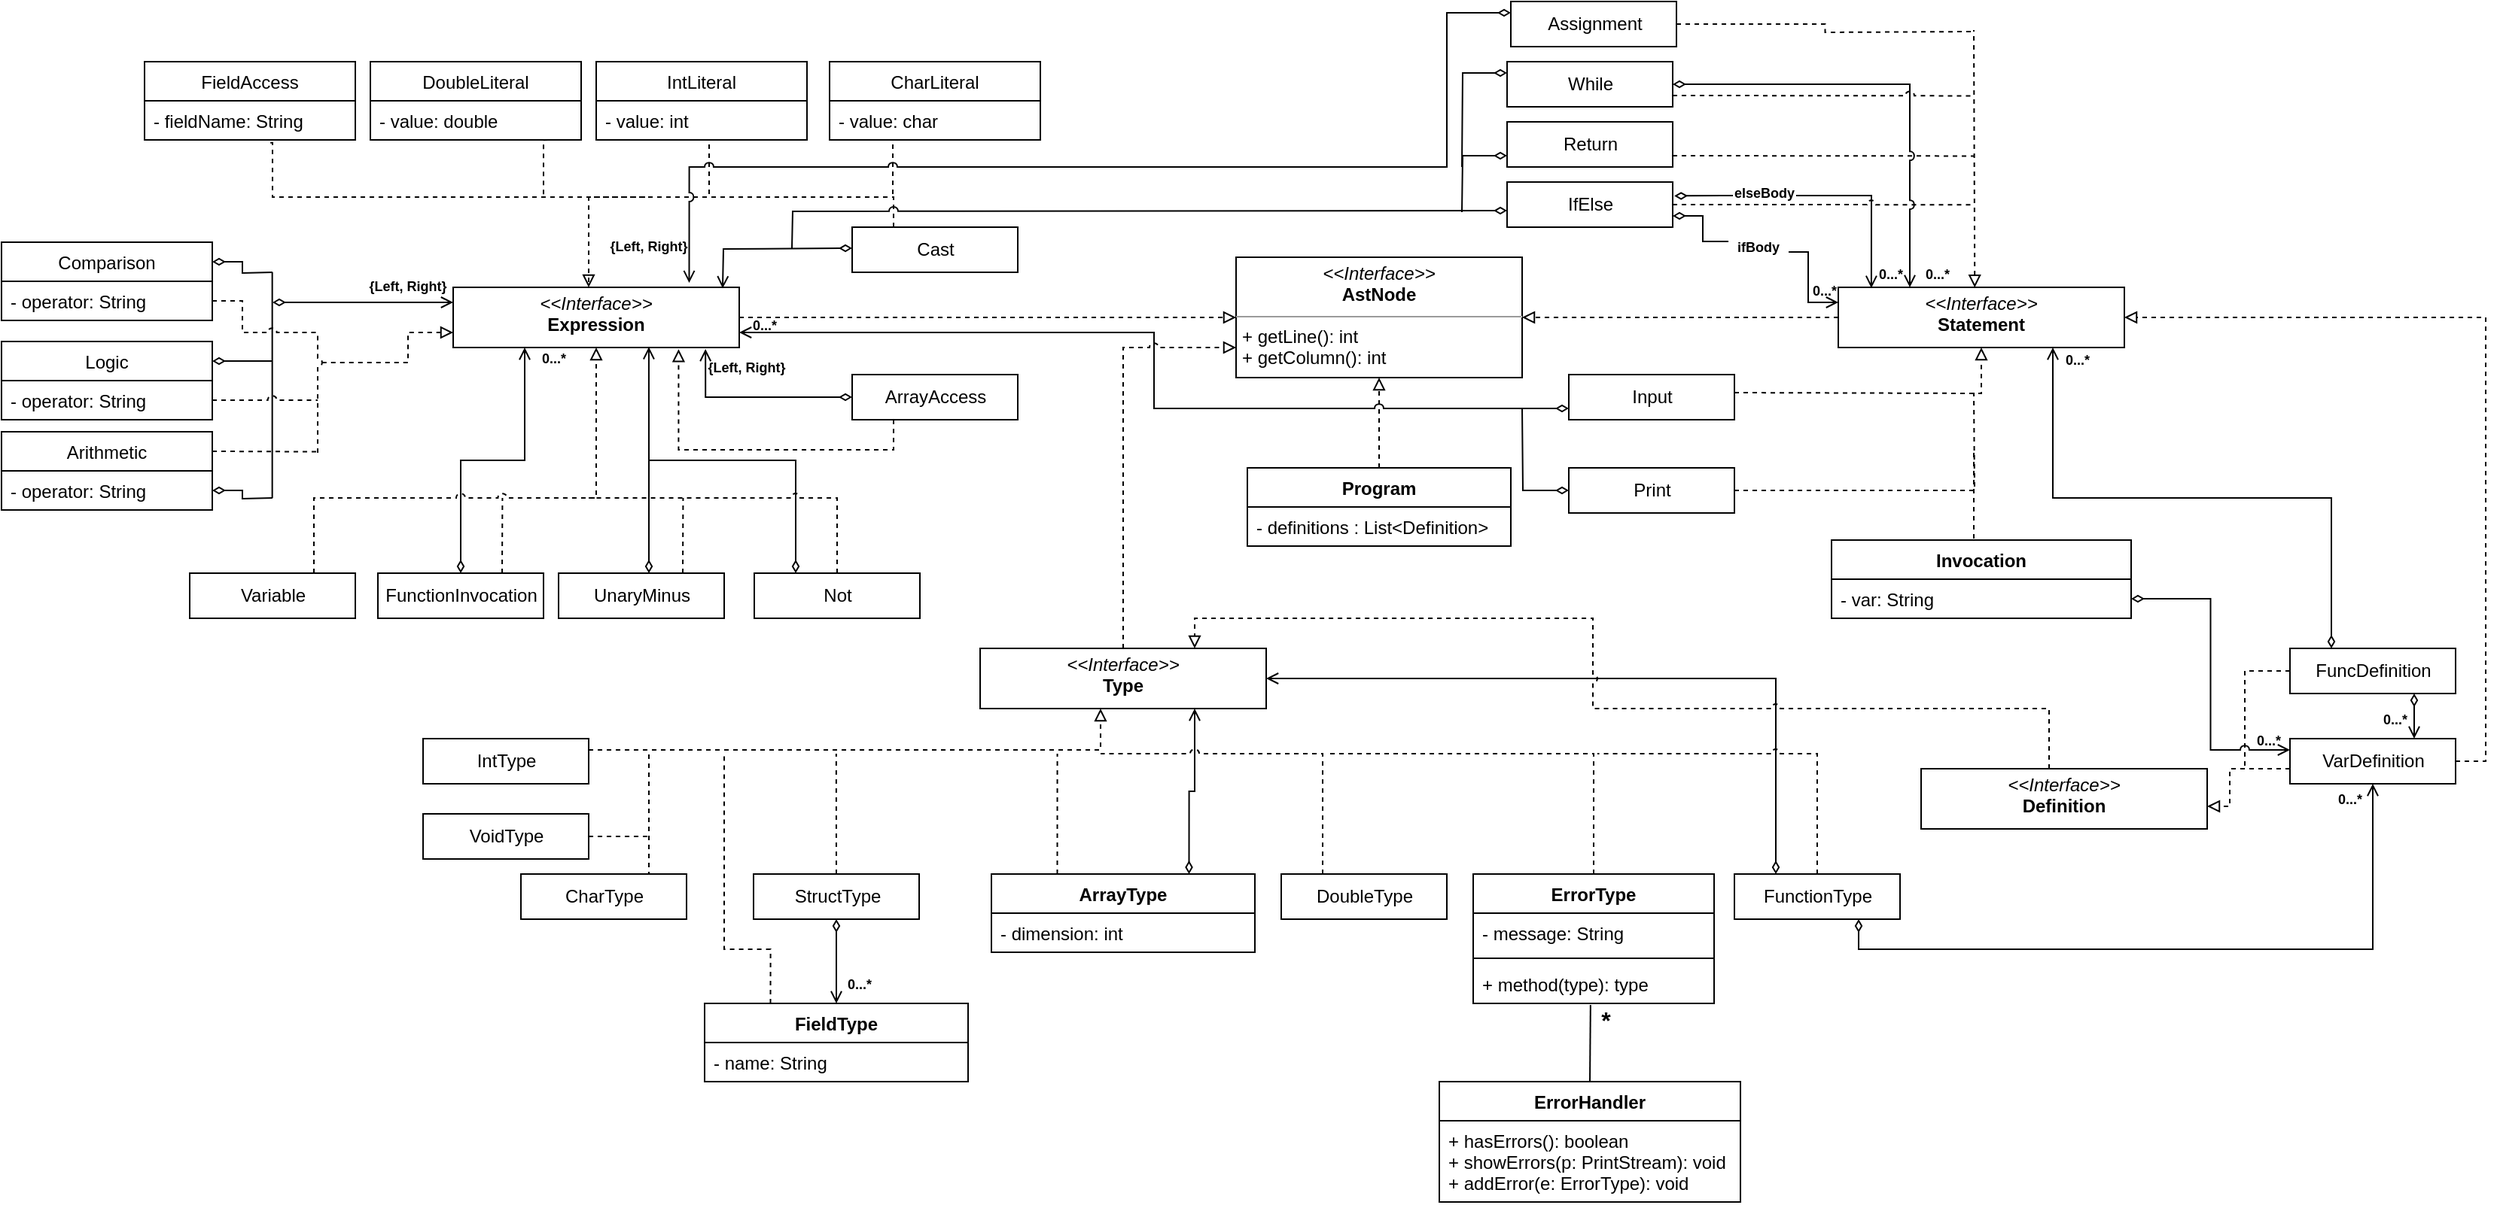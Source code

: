 <mxfile version="17.1.3" type="device"><diagram name="Page-1" id="b5b7bab2-c9e2-2cf4-8b2a-24fd1a2a6d21"><mxGraphModel dx="1955" dy="1275" grid="1" gridSize="10" guides="1" tooltips="1" connect="1" arrows="1" fold="1" page="1" pageScale="1" pageWidth="3300" pageHeight="4681" background="none" math="0" shadow="0"><root><mxCell id="0"/><mxCell id="1" parent="0"/><mxCell id="k0Y8GjLJnnKsYFRxLDPz-1" value="&lt;p style=&quot;margin: 0px ; margin-top: 4px ; text-align: center&quot;&gt;&lt;i&gt;&amp;lt;&amp;lt;Interface&amp;gt;&amp;gt;&lt;/i&gt;&lt;br&gt;&lt;b&gt;AstNode&lt;/b&gt;&lt;/p&gt;&lt;hr size=&quot;1&quot;&gt;&lt;p style=&quot;margin: 0px ; margin-left: 4px&quot;&gt;+ getLine(): int&lt;br&gt;+ getColumn(): int&lt;/p&gt;" style="verticalAlign=top;align=left;overflow=fill;fontSize=12;fontFamily=Helvetica;html=1;" vertex="1" parent="1"><mxGeometry x="830" y="550" width="190" height="80" as="geometry"/></mxCell><mxCell id="k0Y8GjLJnnKsYFRxLDPz-6" style="edgeStyle=orthogonalEdgeStyle;rounded=0;orthogonalLoop=1;jettySize=auto;html=1;exitX=0.5;exitY=0;exitDx=0;exitDy=0;entryX=0.5;entryY=1;entryDx=0;entryDy=0;dashed=1;endArrow=block;endFill=0;" edge="1" parent="1" source="k0Y8GjLJnnKsYFRxLDPz-2" target="k0Y8GjLJnnKsYFRxLDPz-1"><mxGeometry relative="1" as="geometry"/></mxCell><mxCell id="k0Y8GjLJnnKsYFRxLDPz-2" value="Program" style="swimlane;fontStyle=1;align=center;verticalAlign=top;childLayout=stackLayout;horizontal=1;startSize=26;horizontalStack=0;resizeParent=1;resizeParentMax=0;resizeLast=0;collapsible=1;marginBottom=0;" vertex="1" parent="1"><mxGeometry x="837.5" y="690" width="175" height="52" as="geometry"/></mxCell><mxCell id="k0Y8GjLJnnKsYFRxLDPz-3" value="- definitions : List&lt;Definition&gt;" style="text;strokeColor=none;fillColor=none;align=left;verticalAlign=top;spacingLeft=4;spacingRight=4;overflow=hidden;rotatable=0;points=[[0,0.5],[1,0.5]];portConstraint=eastwest;" vertex="1" parent="k0Y8GjLJnnKsYFRxLDPz-2"><mxGeometry y="26" width="175" height="26" as="geometry"/></mxCell><mxCell id="k0Y8GjLJnnKsYFRxLDPz-8" style="edgeStyle=orthogonalEdgeStyle;rounded=0;orthogonalLoop=1;jettySize=auto;html=1;exitX=1;exitY=0.5;exitDx=0;exitDy=0;entryX=0;entryY=0.5;entryDx=0;entryDy=0;dashed=1;endArrow=block;endFill=0;" edge="1" parent="1" source="k0Y8GjLJnnKsYFRxLDPz-7" target="k0Y8GjLJnnKsYFRxLDPz-1"><mxGeometry relative="1" as="geometry"/></mxCell><mxCell id="k0Y8GjLJnnKsYFRxLDPz-52" style="edgeStyle=orthogonalEdgeStyle;rounded=0;orthogonalLoop=1;jettySize=auto;html=1;exitX=0;exitY=0.25;exitDx=0;exitDy=0;startArrow=open;startFill=0;endArrow=diamondThin;endFill=0;" edge="1" parent="1" source="k0Y8GjLJnnKsYFRxLDPz-7"><mxGeometry relative="1" as="geometry"><mxPoint x="190" y="580" as="targetPoint"/></mxGeometry></mxCell><mxCell id="k0Y8GjLJnnKsYFRxLDPz-62" style="edgeStyle=orthogonalEdgeStyle;rounded=0;jumpStyle=arc;orthogonalLoop=1;jettySize=auto;html=1;exitX=0;exitY=0.75;exitDx=0;exitDy=0;dashed=1;startArrow=block;startFill=0;endArrow=none;endFill=0;" edge="1" parent="1" source="k0Y8GjLJnnKsYFRxLDPz-7"><mxGeometry relative="1" as="geometry"><mxPoint x="220" y="620" as="targetPoint"/><Array as="points"><mxPoint x="280" y="600"/><mxPoint x="280" y="620"/></Array></mxGeometry></mxCell><mxCell id="k0Y8GjLJnnKsYFRxLDPz-7" value="&lt;p style=&quot;margin: 0px ; margin-top: 4px ; text-align: center&quot;&gt;&lt;i&gt;&amp;lt;&amp;lt;Interface&amp;gt;&amp;gt;&lt;/i&gt;&lt;br&gt;&lt;b&gt;Expression&lt;/b&gt;&lt;/p&gt;" style="verticalAlign=top;align=left;overflow=fill;fontSize=12;fontFamily=Helvetica;html=1;" vertex="1" parent="1"><mxGeometry x="310" y="570" width="190" height="40" as="geometry"/></mxCell><mxCell id="k0Y8GjLJnnKsYFRxLDPz-49" style="edgeStyle=orthogonalEdgeStyle;rounded=0;orthogonalLoop=1;jettySize=auto;html=1;exitX=1;exitY=0.25;exitDx=0;exitDy=0;startArrow=diamondThin;startFill=0;endArrow=none;endFill=0;" edge="1" parent="1" source="k0Y8GjLJnnKsYFRxLDPz-10"><mxGeometry relative="1" as="geometry"><mxPoint x="190" y="560" as="targetPoint"/></mxGeometry></mxCell><mxCell id="k0Y8GjLJnnKsYFRxLDPz-10" value="Comparison" style="swimlane;fontStyle=0;childLayout=stackLayout;horizontal=1;startSize=26;fillColor=none;horizontalStack=0;resizeParent=1;resizeParentMax=0;resizeLast=0;collapsible=1;marginBottom=0;" vertex="1" parent="1"><mxGeometry x="10" y="540" width="140" height="52" as="geometry"/></mxCell><mxCell id="k0Y8GjLJnnKsYFRxLDPz-11" value="- operator: String" style="text;strokeColor=none;fillColor=none;align=left;verticalAlign=top;spacingLeft=4;spacingRight=4;overflow=hidden;rotatable=0;points=[[0,0.5],[1,0.5]];portConstraint=eastwest;" vertex="1" parent="k0Y8GjLJnnKsYFRxLDPz-10"><mxGeometry y="26" width="140" height="26" as="geometry"/></mxCell><mxCell id="k0Y8GjLJnnKsYFRxLDPz-14" value="DoubleLiteral" style="swimlane;fontStyle=0;childLayout=stackLayout;horizontal=1;startSize=26;fillColor=none;horizontalStack=0;resizeParent=1;resizeParentMax=0;resizeLast=0;collapsible=1;marginBottom=0;" vertex="1" parent="1"><mxGeometry x="255" y="420" width="140" height="52" as="geometry"/></mxCell><mxCell id="k0Y8GjLJnnKsYFRxLDPz-15" value="- value: double" style="text;strokeColor=none;fillColor=none;align=left;verticalAlign=top;spacingLeft=4;spacingRight=4;overflow=hidden;rotatable=0;points=[[0,0.5],[1,0.5]];portConstraint=eastwest;" vertex="1" parent="k0Y8GjLJnnKsYFRxLDPz-14"><mxGeometry y="26" width="140" height="26" as="geometry"/></mxCell><mxCell id="k0Y8GjLJnnKsYFRxLDPz-16" value="FieldAccess" style="swimlane;fontStyle=0;childLayout=stackLayout;horizontal=1;startSize=26;fillColor=none;horizontalStack=0;resizeParent=1;resizeParentMax=0;resizeLast=0;collapsible=1;marginBottom=0;" vertex="1" parent="1"><mxGeometry x="105" y="420" width="140" height="52" as="geometry"/></mxCell><mxCell id="k0Y8GjLJnnKsYFRxLDPz-17" value="- fieldName: String" style="text;strokeColor=none;fillColor=none;align=left;verticalAlign=top;spacingLeft=4;spacingRight=4;overflow=hidden;rotatable=0;points=[[0,0.5],[1,0.5]];portConstraint=eastwest;" vertex="1" parent="k0Y8GjLJnnKsYFRxLDPz-16"><mxGeometry y="26" width="140" height="26" as="geometry"/></mxCell><mxCell id="k0Y8GjLJnnKsYFRxLDPz-22" style="edgeStyle=orthogonalEdgeStyle;rounded=0;orthogonalLoop=1;jettySize=auto;html=1;exitX=0.5;exitY=0;exitDx=0;exitDy=0;entryX=0.25;entryY=1;entryDx=0;entryDy=0;startArrow=diamondThin;startFill=0;endArrow=open;endFill=0;" edge="1" parent="1" source="k0Y8GjLJnnKsYFRxLDPz-20" target="k0Y8GjLJnnKsYFRxLDPz-7"><mxGeometry relative="1" as="geometry"/></mxCell><mxCell id="k0Y8GjLJnnKsYFRxLDPz-70" style="edgeStyle=orthogonalEdgeStyle;rounded=0;jumpStyle=arc;orthogonalLoop=1;jettySize=auto;html=1;exitX=0.75;exitY=0;exitDx=0;exitDy=0;dashed=1;startArrow=none;startFill=0;endArrow=none;endFill=0;" edge="1" parent="1" source="k0Y8GjLJnnKsYFRxLDPz-20"><mxGeometry relative="1" as="geometry"><mxPoint x="342.714" y="710" as="targetPoint"/></mxGeometry></mxCell><mxCell id="k0Y8GjLJnnKsYFRxLDPz-20" value="FunctionInvocation" style="html=1;" vertex="1" parent="1"><mxGeometry x="260" y="760" width="110" height="30" as="geometry"/></mxCell><mxCell id="k0Y8GjLJnnKsYFRxLDPz-23" value="0...*" style="text;align=center;fontStyle=1;verticalAlign=middle;spacingLeft=3;spacingRight=3;strokeColor=none;rotatable=0;points=[[0,0.5],[1,0.5]];portConstraint=eastwest;fontSize=9;" vertex="1" parent="1"><mxGeometry x="337" y="604" width="80" height="26" as="geometry"/></mxCell><mxCell id="k0Y8GjLJnnKsYFRxLDPz-24" value="IntLiteral" style="swimlane;fontStyle=0;childLayout=stackLayout;horizontal=1;startSize=26;fillColor=none;horizontalStack=0;resizeParent=1;resizeParentMax=0;resizeLast=0;collapsible=1;marginBottom=0;" vertex="1" parent="1"><mxGeometry x="405" y="420" width="140" height="52" as="geometry"/></mxCell><mxCell id="k0Y8GjLJnnKsYFRxLDPz-25" value="- value: int" style="text;strokeColor=none;fillColor=none;align=left;verticalAlign=top;spacingLeft=4;spacingRight=4;overflow=hidden;rotatable=0;points=[[0,0.5],[1,0.5]];portConstraint=eastwest;" vertex="1" parent="k0Y8GjLJnnKsYFRxLDPz-24"><mxGeometry y="26" width="140" height="26" as="geometry"/></mxCell><mxCell id="k0Y8GjLJnnKsYFRxLDPz-51" style="edgeStyle=orthogonalEdgeStyle;rounded=0;orthogonalLoop=1;jettySize=auto;html=1;exitX=1;exitY=0.25;exitDx=0;exitDy=0;startArrow=diamondThin;startFill=0;endArrow=none;endFill=0;" edge="1" parent="1" source="k0Y8GjLJnnKsYFRxLDPz-26"><mxGeometry relative="1" as="geometry"><mxPoint x="190" y="619" as="targetPoint"/></mxGeometry></mxCell><mxCell id="k0Y8GjLJnnKsYFRxLDPz-26" value="Logic" style="swimlane;fontStyle=0;childLayout=stackLayout;horizontal=1;startSize=26;fillColor=none;horizontalStack=0;resizeParent=1;resizeParentMax=0;resizeLast=0;collapsible=1;marginBottom=0;" vertex="1" parent="1"><mxGeometry x="10" y="606" width="140" height="52" as="geometry"/></mxCell><mxCell id="k0Y8GjLJnnKsYFRxLDPz-27" value="- operator: String" style="text;strokeColor=none;fillColor=none;align=left;verticalAlign=top;spacingLeft=4;spacingRight=4;overflow=hidden;rotatable=0;points=[[0,0.5],[1,0.5]];portConstraint=eastwest;" vertex="1" parent="k0Y8GjLJnnKsYFRxLDPz-26"><mxGeometry y="26" width="140" height="26" as="geometry"/></mxCell><mxCell id="k0Y8GjLJnnKsYFRxLDPz-33" style="edgeStyle=orthogonalEdgeStyle;rounded=0;orthogonalLoop=1;jettySize=auto;html=1;exitX=0.25;exitY=0;exitDx=0;exitDy=0;entryX=0.684;entryY=0.99;entryDx=0;entryDy=0;startArrow=diamondThin;startFill=0;endArrow=open;endFill=0;entryPerimeter=0;" edge="1" parent="1" source="k0Y8GjLJnnKsYFRxLDPz-28" target="k0Y8GjLJnnKsYFRxLDPz-7"><mxGeometry relative="1" as="geometry"/></mxCell><mxCell id="k0Y8GjLJnnKsYFRxLDPz-68" style="edgeStyle=orthogonalEdgeStyle;rounded=0;jumpStyle=arc;orthogonalLoop=1;jettySize=auto;html=1;exitX=0.5;exitY=0;exitDx=0;exitDy=0;dashed=1;startArrow=none;startFill=0;endArrow=none;endFill=0;" edge="1" parent="1" source="k0Y8GjLJnnKsYFRxLDPz-28"><mxGeometry relative="1" as="geometry"><mxPoint x="400" y="710" as="targetPoint"/><Array as="points"><mxPoint x="565" y="710"/></Array></mxGeometry></mxCell><mxCell id="k0Y8GjLJnnKsYFRxLDPz-28" value="Not" style="html=1;" vertex="1" parent="1"><mxGeometry x="510" y="760" width="110" height="30" as="geometry"/></mxCell><mxCell id="k0Y8GjLJnnKsYFRxLDPz-69" style="edgeStyle=orthogonalEdgeStyle;rounded=0;jumpStyle=arc;orthogonalLoop=1;jettySize=auto;html=1;exitX=0.75;exitY=0;exitDx=0;exitDy=0;dashed=1;startArrow=none;startFill=0;endArrow=none;endFill=0;" edge="1" parent="1" source="k0Y8GjLJnnKsYFRxLDPz-29"><mxGeometry relative="1" as="geometry"><mxPoint x="462.714" y="710" as="targetPoint"/></mxGeometry></mxCell><mxCell id="k0Y8GjLJnnKsYFRxLDPz-29" value="UnaryMinus" style="html=1;" vertex="1" parent="1"><mxGeometry x="380" y="760" width="110" height="30" as="geometry"/></mxCell><mxCell id="k0Y8GjLJnnKsYFRxLDPz-31" value="CharLiteral" style="swimlane;fontStyle=0;childLayout=stackLayout;horizontal=1;startSize=26;fillColor=none;horizontalStack=0;resizeParent=1;resizeParentMax=0;resizeLast=0;collapsible=1;marginBottom=0;" vertex="1" parent="1"><mxGeometry x="560" y="420" width="140" height="52" as="geometry"/></mxCell><mxCell id="k0Y8GjLJnnKsYFRxLDPz-32" value="- value: char" style="text;strokeColor=none;fillColor=none;align=left;verticalAlign=top;spacingLeft=4;spacingRight=4;overflow=hidden;rotatable=0;points=[[0,0.5],[1,0.5]];portConstraint=eastwest;" vertex="1" parent="k0Y8GjLJnnKsYFRxLDPz-31"><mxGeometry y="26" width="140" height="26" as="geometry"/></mxCell><mxCell id="k0Y8GjLJnnKsYFRxLDPz-34" value="" style="endArrow=none;html=1;rounded=0;startArrow=diamondThin;startFill=0;" edge="1" parent="1"><mxGeometry width="50" height="50" relative="1" as="geometry"><mxPoint x="440" y="760" as="sourcePoint"/><mxPoint x="440" y="680" as="targetPoint"/></mxGeometry></mxCell><mxCell id="k0Y8GjLJnnKsYFRxLDPz-67" style="edgeStyle=orthogonalEdgeStyle;rounded=0;jumpStyle=arc;orthogonalLoop=1;jettySize=auto;html=1;exitX=0.75;exitY=0;exitDx=0;exitDy=0;entryX=0.5;entryY=1;entryDx=0;entryDy=0;dashed=1;startArrow=none;startFill=0;endArrow=block;endFill=0;" edge="1" parent="1" source="k0Y8GjLJnnKsYFRxLDPz-35" target="k0Y8GjLJnnKsYFRxLDPz-7"><mxGeometry relative="1" as="geometry"><Array as="points"><mxPoint x="218" y="710"/><mxPoint x="405" y="710"/></Array></mxGeometry></mxCell><mxCell id="k0Y8GjLJnnKsYFRxLDPz-35" value="Variable" style="html=1;" vertex="1" parent="1"><mxGeometry x="135" y="760" width="110" height="30" as="geometry"/></mxCell><mxCell id="k0Y8GjLJnnKsYFRxLDPz-59" style="edgeStyle=orthogonalEdgeStyle;rounded=0;jumpStyle=arc;orthogonalLoop=1;jettySize=auto;html=1;exitX=1;exitY=0.25;exitDx=0;exitDy=0;dashed=1;startArrow=none;startFill=0;endArrow=none;endFill=0;" edge="1" parent="1" source="k0Y8GjLJnnKsYFRxLDPz-36"><mxGeometry relative="1" as="geometry"><mxPoint x="220" y="679.286" as="targetPoint"/></mxGeometry></mxCell><mxCell id="k0Y8GjLJnnKsYFRxLDPz-36" value="Arithmetic" style="swimlane;fontStyle=0;childLayout=stackLayout;horizontal=1;startSize=26;fillColor=none;horizontalStack=0;resizeParent=1;resizeParentMax=0;resizeLast=0;collapsible=1;marginBottom=0;" vertex="1" parent="1"><mxGeometry x="10" y="666" width="140" height="52" as="geometry"/></mxCell><mxCell id="k0Y8GjLJnnKsYFRxLDPz-37" value="- operator: String" style="text;strokeColor=none;fillColor=none;align=left;verticalAlign=top;spacingLeft=4;spacingRight=4;overflow=hidden;rotatable=0;points=[[0,0.5],[1,0.5]];portConstraint=eastwest;" vertex="1" parent="k0Y8GjLJnnKsYFRxLDPz-36"><mxGeometry y="26" width="140" height="26" as="geometry"/></mxCell><mxCell id="k0Y8GjLJnnKsYFRxLDPz-39" style="edgeStyle=orthogonalEdgeStyle;rounded=0;orthogonalLoop=1;jettySize=auto;html=1;exitX=0;exitY=0.5;exitDx=0;exitDy=0;entryX=0.882;entryY=1.025;entryDx=0;entryDy=0;entryPerimeter=0;startArrow=diamondThin;startFill=0;endArrow=open;endFill=0;" edge="1" parent="1" source="k0Y8GjLJnnKsYFRxLDPz-38" target="k0Y8GjLJnnKsYFRxLDPz-7"><mxGeometry relative="1" as="geometry"/></mxCell><mxCell id="k0Y8GjLJnnKsYFRxLDPz-55" style="edgeStyle=orthogonalEdgeStyle;rounded=0;orthogonalLoop=1;jettySize=auto;html=1;exitX=0.25;exitY=1;exitDx=0;exitDy=0;entryX=0.788;entryY=1.028;entryDx=0;entryDy=0;entryPerimeter=0;dashed=1;startArrow=none;startFill=0;endArrow=block;endFill=0;" edge="1" parent="1" source="k0Y8GjLJnnKsYFRxLDPz-38" target="k0Y8GjLJnnKsYFRxLDPz-7"><mxGeometry relative="1" as="geometry"/></mxCell><mxCell id="k0Y8GjLJnnKsYFRxLDPz-38" value="ArrayAccess" style="html=1;" vertex="1" parent="1"><mxGeometry x="575" y="628" width="110" height="30" as="geometry"/></mxCell><mxCell id="k0Y8GjLJnnKsYFRxLDPz-40" value="{Left, Right}" style="text;align=center;fontStyle=1;verticalAlign=middle;spacingLeft=3;spacingRight=3;strokeColor=none;rotatable=0;points=[[0,0.5],[1,0.5]];portConstraint=eastwest;fontSize=9;" vertex="1" parent="1"><mxGeometry x="465" y="610" width="80" height="26" as="geometry"/></mxCell><mxCell id="k0Y8GjLJnnKsYFRxLDPz-42" style="edgeStyle=orthogonalEdgeStyle;rounded=0;orthogonalLoop=1;jettySize=auto;html=1;exitX=0;exitY=0.5;exitDx=0;exitDy=0;entryX=0.942;entryY=0.042;entryDx=0;entryDy=0;entryPerimeter=0;startArrow=diamondThin;startFill=0;endArrow=open;endFill=0;" edge="1" parent="1"><mxGeometry relative="1" as="geometry"><mxPoint x="575" y="544" as="sourcePoint"/><mxPoint x="488.98" y="570.68" as="targetPoint"/></mxGeometry></mxCell><mxCell id="k0Y8GjLJnnKsYFRxLDPz-54" style="edgeStyle=orthogonalEdgeStyle;rounded=0;orthogonalLoop=1;jettySize=auto;html=1;exitX=0.25;exitY=0;exitDx=0;exitDy=0;startArrow=none;startFill=0;endArrow=block;endFill=0;dashed=1;" edge="1" parent="1" source="k0Y8GjLJnnKsYFRxLDPz-41"><mxGeometry relative="1" as="geometry"><mxPoint x="400" y="570" as="targetPoint"/><Array as="points"><mxPoint x="603" y="510"/><mxPoint x="400" y="510"/><mxPoint x="400" y="568"/></Array></mxGeometry></mxCell><mxCell id="k0Y8GjLJnnKsYFRxLDPz-41" value="Cast" style="html=1;" vertex="1" parent="1"><mxGeometry x="575" y="530" width="110" height="30" as="geometry"/></mxCell><mxCell id="k0Y8GjLJnnKsYFRxLDPz-48" value="" style="endArrow=none;html=1;rounded=0;" edge="1" parent="1"><mxGeometry width="50" height="50" relative="1" as="geometry"><mxPoint x="189.83" y="710" as="sourcePoint"/><mxPoint x="189.83" y="560" as="targetPoint"/></mxGeometry></mxCell><mxCell id="k0Y8GjLJnnKsYFRxLDPz-50" style="edgeStyle=orthogonalEdgeStyle;rounded=0;orthogonalLoop=1;jettySize=auto;html=1;exitX=1;exitY=0.5;exitDx=0;exitDy=0;startArrow=diamondThin;startFill=0;endArrow=none;endFill=0;" edge="1" parent="1" source="k0Y8GjLJnnKsYFRxLDPz-37"><mxGeometry relative="1" as="geometry"><mxPoint x="190" y="710" as="targetPoint"/></mxGeometry></mxCell><mxCell id="k0Y8GjLJnnKsYFRxLDPz-53" value="{Left, Right}" style="text;align=center;fontStyle=1;verticalAlign=middle;spacingLeft=3;spacingRight=3;strokeColor=none;rotatable=0;points=[[0,0.5],[1,0.5]];portConstraint=eastwest;fontSize=9;" vertex="1" parent="1"><mxGeometry x="240" y="556" width="80" height="26" as="geometry"/></mxCell><mxCell id="k0Y8GjLJnnKsYFRxLDPz-57" style="edgeStyle=orthogonalEdgeStyle;rounded=0;jumpStyle=arc;orthogonalLoop=1;jettySize=auto;html=1;exitX=1;exitY=0.5;exitDx=0;exitDy=0;dashed=1;startArrow=none;startFill=0;endArrow=none;endFill=0;" edge="1" parent="1" source="k0Y8GjLJnnKsYFRxLDPz-11"><mxGeometry relative="1" as="geometry"><mxPoint x="220" y="600" as="targetPoint"/><Array as="points"><mxPoint x="170" y="579"/><mxPoint x="170" y="600"/><mxPoint x="220" y="600"/></Array></mxGeometry></mxCell><mxCell id="k0Y8GjLJnnKsYFRxLDPz-58" style="edgeStyle=orthogonalEdgeStyle;rounded=0;jumpStyle=arc;orthogonalLoop=1;jettySize=auto;html=1;exitX=1;exitY=0.5;exitDx=0;exitDy=0;dashed=1;startArrow=none;startFill=0;endArrow=none;endFill=0;" edge="1" parent="1" source="k0Y8GjLJnnKsYFRxLDPz-27"><mxGeometry relative="1" as="geometry"><mxPoint x="220" y="645" as="targetPoint"/></mxGeometry></mxCell><mxCell id="k0Y8GjLJnnKsYFRxLDPz-61" value="" style="endArrow=none;dashed=1;html=1;rounded=0;jumpStyle=arc;" edge="1" parent="1"><mxGeometry width="50" height="50" relative="1" as="geometry"><mxPoint x="220" y="680" as="sourcePoint"/><mxPoint x="220" y="600" as="targetPoint"/></mxGeometry></mxCell><mxCell id="k0Y8GjLJnnKsYFRxLDPz-63" style="edgeStyle=orthogonalEdgeStyle;rounded=0;jumpStyle=arc;orthogonalLoop=1;jettySize=auto;html=1;dashed=1;startArrow=none;startFill=0;endArrow=none;endFill=0;exitX=0.597;exitY=1.073;exitDx=0;exitDy=0;exitPerimeter=0;" edge="1" parent="1" source="k0Y8GjLJnnKsYFRxLDPz-17"><mxGeometry relative="1" as="geometry"><mxPoint x="440" y="510" as="targetPoint"/><mxPoint x="190" y="480" as="sourcePoint"/><Array as="points"><mxPoint x="190" y="474"/><mxPoint x="190" y="510"/></Array></mxGeometry></mxCell><mxCell id="k0Y8GjLJnnKsYFRxLDPz-64" style="edgeStyle=orthogonalEdgeStyle;rounded=0;jumpStyle=arc;orthogonalLoop=1;jettySize=auto;html=1;exitX=0.843;exitY=1.002;exitDx=0;exitDy=0;dashed=1;startArrow=none;startFill=0;endArrow=none;endFill=0;exitPerimeter=0;" edge="1" parent="1" source="k0Y8GjLJnnKsYFRxLDPz-15"><mxGeometry relative="1" as="geometry"><mxPoint x="370.0" y="510" as="targetPoint"/></mxGeometry></mxCell><mxCell id="k0Y8GjLJnnKsYFRxLDPz-65" style="edgeStyle=orthogonalEdgeStyle;rounded=0;jumpStyle=arc;orthogonalLoop=1;jettySize=auto;html=1;exitX=0.843;exitY=1.002;exitDx=0;exitDy=0;dashed=1;startArrow=none;startFill=0;endArrow=none;endFill=0;exitPerimeter=0;" edge="1" parent="1"><mxGeometry relative="1" as="geometry"><mxPoint x="480.0" y="509.95" as="targetPoint"/><mxPoint x="483.02" y="472.002" as="sourcePoint"/></mxGeometry></mxCell><mxCell id="k0Y8GjLJnnKsYFRxLDPz-66" style="edgeStyle=orthogonalEdgeStyle;rounded=0;jumpStyle=arc;orthogonalLoop=1;jettySize=auto;html=1;exitX=0.843;exitY=1.002;exitDx=0;exitDy=0;dashed=1;startArrow=none;startFill=0;endArrow=none;endFill=0;exitPerimeter=0;" edge="1" parent="1"><mxGeometry relative="1" as="geometry"><mxPoint x="602.0" y="509.95" as="targetPoint"/><mxPoint x="605.02" y="472.002" as="sourcePoint"/></mxGeometry></mxCell><mxCell id="k0Y8GjLJnnKsYFRxLDPz-72" style="edgeStyle=orthogonalEdgeStyle;rounded=0;jumpStyle=arc;orthogonalLoop=1;jettySize=auto;html=1;exitX=0;exitY=0.5;exitDx=0;exitDy=0;entryX=1;entryY=0.5;entryDx=0;entryDy=0;dashed=1;startArrow=none;startFill=0;endArrow=block;endFill=0;" edge="1" parent="1" source="k0Y8GjLJnnKsYFRxLDPz-71" target="k0Y8GjLJnnKsYFRxLDPz-1"><mxGeometry relative="1" as="geometry"/></mxCell><mxCell id="k0Y8GjLJnnKsYFRxLDPz-71" value="&lt;p style=&quot;margin: 0px ; margin-top: 4px ; text-align: center&quot;&gt;&lt;i&gt;&amp;lt;&amp;lt;Interface&amp;gt;&amp;gt;&lt;/i&gt;&lt;br&gt;&lt;b&gt;Statement&lt;/b&gt;&lt;/p&gt;" style="verticalAlign=top;align=left;overflow=fill;fontSize=12;fontFamily=Helvetica;html=1;" vertex="1" parent="1"><mxGeometry x="1230" y="570" width="190" height="40" as="geometry"/></mxCell><mxCell id="k0Y8GjLJnnKsYFRxLDPz-74" style="edgeStyle=orthogonalEdgeStyle;rounded=0;jumpStyle=arc;orthogonalLoop=1;jettySize=auto;html=1;exitX=0;exitY=0.25;exitDx=0;exitDy=0;entryX=0.825;entryY=-0.074;entryDx=0;entryDy=0;entryPerimeter=0;startArrow=diamondThin;startFill=0;endArrow=open;endFill=0;" edge="1" parent="1" source="k0Y8GjLJnnKsYFRxLDPz-73" target="k0Y8GjLJnnKsYFRxLDPz-7"><mxGeometry relative="1" as="geometry"><Array as="points"><mxPoint x="970" y="388"/><mxPoint x="970" y="490"/><mxPoint x="467" y="490"/></Array></mxGeometry></mxCell><mxCell id="k0Y8GjLJnnKsYFRxLDPz-108" style="edgeStyle=orthogonalEdgeStyle;rounded=0;jumpStyle=arc;orthogonalLoop=1;jettySize=auto;html=1;exitX=1;exitY=0.5;exitDx=0;exitDy=0;dashed=1;fontSize=9;startArrow=none;startFill=0;endArrow=none;endFill=0;" edge="1" parent="1" source="k0Y8GjLJnnKsYFRxLDPz-73"><mxGeometry relative="1" as="geometry"><mxPoint x="1320" y="400" as="targetPoint"/></mxGeometry></mxCell><mxCell id="k0Y8GjLJnnKsYFRxLDPz-73" value="Assignment" style="html=1;" vertex="1" parent="1"><mxGeometry x="1012.5" y="380" width="110" height="30" as="geometry"/></mxCell><mxCell id="k0Y8GjLJnnKsYFRxLDPz-75" value="{Left, Right}" style="text;align=center;fontStyle=1;verticalAlign=middle;spacingLeft=3;spacingRight=3;strokeColor=none;rotatable=0;points=[[0,0.5],[1,0.5]];portConstraint=eastwest;fontSize=9;whiteSpace=wrap;flipH=0;flipV=1;direction=west;" vertex="1" parent="1"><mxGeometry x="400" y="530" width="80" height="26" as="geometry"/></mxCell><mxCell id="k0Y8GjLJnnKsYFRxLDPz-77" style="edgeStyle=orthogonalEdgeStyle;rounded=0;jumpStyle=arc;orthogonalLoop=1;jettySize=auto;html=1;exitX=0;exitY=0.5;exitDx=0;exitDy=0;fontSize=9;startArrow=diamondThin;startFill=0;endArrow=none;endFill=0;" edge="1" parent="1"><mxGeometry relative="1" as="geometry"><mxPoint x="535" y="544" as="targetPoint"/><mxPoint x="1010" y="519" as="sourcePoint"/></mxGeometry></mxCell><mxCell id="k0Y8GjLJnnKsYFRxLDPz-78" style="edgeStyle=orthogonalEdgeStyle;rounded=0;jumpStyle=arc;orthogonalLoop=1;jettySize=auto;html=1;exitX=1;exitY=0.75;exitDx=0;exitDy=0;entryX=0;entryY=0.25;entryDx=0;entryDy=0;fontSize=9;startArrow=none;startFill=0;endArrow=open;endFill=0;" edge="1" parent="1" source="k0Y8GjLJnnKsYFRxLDPz-83" target="k0Y8GjLJnnKsYFRxLDPz-71"><mxGeometry relative="1" as="geometry"><Array as="points"><mxPoint x="1210" y="546"/><mxPoint x="1210" y="580"/></Array></mxGeometry></mxCell><mxCell id="k0Y8GjLJnnKsYFRxLDPz-85" style="edgeStyle=orthogonalEdgeStyle;rounded=0;jumpStyle=arc;orthogonalLoop=1;jettySize=auto;html=1;entryX=0.105;entryY=0.036;entryDx=0;entryDy=0;entryPerimeter=0;fontSize=9;startArrow=none;startFill=0;endArrow=open;endFill=0;exitX=0.975;exitY=0.714;exitDx=0;exitDy=0;exitPerimeter=0;" edge="1" parent="1"><mxGeometry relative="1" as="geometry"><mxPoint x="1202" y="508.996" as="sourcePoint"/><mxPoint x="1251.95" y="570.44" as="targetPoint"/><Array as="points"><mxPoint x="1252" y="509"/></Array></mxGeometry></mxCell><mxCell id="k0Y8GjLJnnKsYFRxLDPz-107" style="edgeStyle=orthogonalEdgeStyle;rounded=0;jumpStyle=arc;orthogonalLoop=1;jettySize=auto;html=1;exitX=1;exitY=0.5;exitDx=0;exitDy=0;dashed=1;fontSize=9;startArrow=none;startFill=0;endArrow=none;endFill=0;" edge="1" parent="1" source="k0Y8GjLJnnKsYFRxLDPz-76"><mxGeometry relative="1" as="geometry"><mxPoint x="1320" y="515.095" as="targetPoint"/></mxGeometry></mxCell><mxCell id="k0Y8GjLJnnKsYFRxLDPz-76" value="IfElse" style="html=1;" vertex="1" parent="1"><mxGeometry x="1010" y="500" width="110" height="30" as="geometry"/></mxCell><mxCell id="k0Y8GjLJnnKsYFRxLDPz-79" value="0...*" style="text;align=center;fontStyle=1;verticalAlign=middle;spacingLeft=3;spacingRight=3;strokeColor=none;rotatable=0;points=[[0,0.5],[1,0.5]];portConstraint=eastwest;fontSize=9;" vertex="1" parent="1"><mxGeometry x="1201" y="565" width="40" height="14" as="geometry"/></mxCell><mxCell id="k0Y8GjLJnnKsYFRxLDPz-83" value="ifBody" style="text;align=center;fontStyle=1;verticalAlign=middle;spacingLeft=3;spacingRight=3;strokeColor=none;rotatable=0;points=[[0,0.5],[1,0.5]];portConstraint=eastwest;fontSize=9;" vertex="1" parent="1"><mxGeometry x="1157" y="536" width="40" height="14" as="geometry"/></mxCell><mxCell id="k0Y8GjLJnnKsYFRxLDPz-84" value="" style="edgeStyle=orthogonalEdgeStyle;rounded=0;jumpStyle=arc;orthogonalLoop=1;jettySize=auto;html=1;exitX=1;exitY=0.75;exitDx=0;exitDy=0;entryX=0;entryY=0.25;entryDx=0;entryDy=0;fontSize=9;startArrow=diamondThin;startFill=0;endArrow=none;endFill=0;" edge="1" parent="1" source="k0Y8GjLJnnKsYFRxLDPz-76" target="k0Y8GjLJnnKsYFRxLDPz-83"><mxGeometry relative="1" as="geometry"><mxPoint x="1120.0" y="522.5" as="sourcePoint"/><mxPoint x="1230.0" y="580.0" as="targetPoint"/></mxGeometry></mxCell><mxCell id="k0Y8GjLJnnKsYFRxLDPz-86" value="0...*" style="text;align=center;fontStyle=1;verticalAlign=middle;spacingLeft=3;spacingRight=3;strokeColor=none;rotatable=0;points=[[0,0.5],[1,0.5]];portConstraint=eastwest;fontSize=9;" vertex="1" parent="1"><mxGeometry x="1245" y="554" width="40" height="14" as="geometry"/></mxCell><mxCell id="k0Y8GjLJnnKsYFRxLDPz-87" value="elseBody" style="text;align=center;fontStyle=1;verticalAlign=middle;spacingLeft=3;spacingRight=3;strokeColor=none;rotatable=0;points=[[0,0.5],[1,0.5]];portConstraint=eastwest;fontSize=9;" vertex="1" parent="1"><mxGeometry x="1161" y="500" width="40" height="14" as="geometry"/></mxCell><mxCell id="k0Y8GjLJnnKsYFRxLDPz-89" value="" style="endArrow=diamondThin;html=1;rounded=0;fontSize=9;jumpStyle=arc;entryX=1.01;entryY=0.341;entryDx=0;entryDy=0;entryPerimeter=0;startArrow=none;startFill=0;endFill=0;" edge="1" parent="1"><mxGeometry width="50" height="50" relative="1" as="geometry"><mxPoint x="1160" y="509" as="sourcePoint"/><mxPoint x="1121.1" y="509.23" as="targetPoint"/></mxGeometry></mxCell><mxCell id="k0Y8GjLJnnKsYFRxLDPz-91" style="edgeStyle=orthogonalEdgeStyle;rounded=0;jumpStyle=arc;orthogonalLoop=1;jettySize=auto;html=1;exitX=0;exitY=0.75;exitDx=0;exitDy=0;entryX=1;entryY=0.75;entryDx=0;entryDy=0;fontSize=9;startArrow=diamondThin;startFill=0;endArrow=open;endFill=0;" edge="1" parent="1" source="k0Y8GjLJnnKsYFRxLDPz-90" target="k0Y8GjLJnnKsYFRxLDPz-7"><mxGeometry relative="1" as="geometry"/></mxCell><mxCell id="k0Y8GjLJnnKsYFRxLDPz-110" style="edgeStyle=orthogonalEdgeStyle;rounded=0;jumpStyle=arc;orthogonalLoop=1;jettySize=auto;html=1;exitX=1;exitY=0.5;exitDx=0;exitDy=0;entryX=0.5;entryY=1;entryDx=0;entryDy=0;dashed=1;fontSize=9;startArrow=none;startFill=0;endArrow=block;endFill=0;" edge="1" parent="1" target="k0Y8GjLJnnKsYFRxLDPz-71"><mxGeometry relative="1" as="geometry"><mxPoint x="1161" y="640" as="sourcePoint"/><mxPoint x="1325" y="607" as="targetPoint"/></mxGeometry></mxCell><mxCell id="k0Y8GjLJnnKsYFRxLDPz-90" value="Input" style="html=1;" vertex="1" parent="1"><mxGeometry x="1051" y="628" width="110" height="30" as="geometry"/></mxCell><mxCell id="k0Y8GjLJnnKsYFRxLDPz-92" value="0...*" style="text;align=center;fontStyle=1;verticalAlign=middle;spacingLeft=3;spacingRight=3;strokeColor=none;rotatable=0;points=[[0,0.5],[1,0.5]];portConstraint=eastwest;fontSize=9;" vertex="1" parent="1"><mxGeometry x="477" y="582" width="80" height="26" as="geometry"/></mxCell><mxCell id="k0Y8GjLJnnKsYFRxLDPz-113" style="edgeStyle=orthogonalEdgeStyle;rounded=0;jumpStyle=arc;orthogonalLoop=1;jettySize=auto;html=1;exitX=0.5;exitY=0;exitDx=0;exitDy=0;dashed=1;fontSize=9;startArrow=none;startFill=0;endArrow=none;endFill=0;" edge="1" parent="1" source="k0Y8GjLJnnKsYFRxLDPz-93"><mxGeometry relative="1" as="geometry"><mxPoint x="1320" y="680" as="targetPoint"/><Array as="points"><mxPoint x="1320" y="738"/></Array></mxGeometry></mxCell><mxCell id="k0Y8GjLJnnKsYFRxLDPz-93" value="Invocation" style="swimlane;fontStyle=1;align=center;verticalAlign=top;childLayout=stackLayout;horizontal=1;startSize=26;horizontalStack=0;resizeParent=1;resizeParentMax=0;resizeLast=0;collapsible=1;marginBottom=0;" vertex="1" parent="1"><mxGeometry x="1225.5" y="738" width="199" height="52" as="geometry"/></mxCell><mxCell id="k0Y8GjLJnnKsYFRxLDPz-94" value="- var: String" style="text;strokeColor=none;fillColor=none;align=left;verticalAlign=top;spacingLeft=4;spacingRight=4;overflow=hidden;rotatable=0;points=[[0,0.5],[1,0.5]];portConstraint=eastwest;" vertex="1" parent="k0Y8GjLJnnKsYFRxLDPz-93"><mxGeometry y="26" width="199" height="26" as="geometry"/></mxCell><mxCell id="k0Y8GjLJnnKsYFRxLDPz-96" style="edgeStyle=orthogonalEdgeStyle;rounded=0;jumpStyle=arc;orthogonalLoop=1;jettySize=auto;html=1;exitX=0;exitY=0.5;exitDx=0;exitDy=0;fontSize=9;startArrow=diamondThin;startFill=0;endArrow=none;endFill=0;" edge="1" parent="1" source="k0Y8GjLJnnKsYFRxLDPz-95"><mxGeometry relative="1" as="geometry"><mxPoint x="1020" y="650" as="targetPoint"/></mxGeometry></mxCell><mxCell id="k0Y8GjLJnnKsYFRxLDPz-112" style="edgeStyle=orthogonalEdgeStyle;rounded=0;jumpStyle=arc;orthogonalLoop=1;jettySize=auto;html=1;exitX=1;exitY=0.5;exitDx=0;exitDy=0;dashed=1;fontSize=9;startArrow=none;startFill=0;endArrow=none;endFill=0;" edge="1" parent="1" source="k0Y8GjLJnnKsYFRxLDPz-95"><mxGeometry relative="1" as="geometry"><mxPoint x="1320" y="640" as="targetPoint"/></mxGeometry></mxCell><mxCell id="k0Y8GjLJnnKsYFRxLDPz-95" value="Print" style="html=1;" vertex="1" parent="1"><mxGeometry x="1051" y="690" width="110" height="30" as="geometry"/></mxCell><mxCell id="k0Y8GjLJnnKsYFRxLDPz-98" style="edgeStyle=orthogonalEdgeStyle;rounded=0;jumpStyle=arc;orthogonalLoop=1;jettySize=auto;html=1;exitX=0;exitY=0.75;exitDx=0;exitDy=0;fontSize=9;startArrow=diamondThin;startFill=0;endArrow=none;endFill=0;" edge="1" parent="1" source="k0Y8GjLJnnKsYFRxLDPz-97"><mxGeometry relative="1" as="geometry"><mxPoint x="980" y="520" as="targetPoint"/></mxGeometry></mxCell><mxCell id="k0Y8GjLJnnKsYFRxLDPz-105" style="edgeStyle=orthogonalEdgeStyle;rounded=0;jumpStyle=arc;orthogonalLoop=1;jettySize=auto;html=1;exitX=1;exitY=0.75;exitDx=0;exitDy=0;dashed=1;fontSize=9;startArrow=none;startFill=0;endArrow=none;endFill=0;" edge="1" parent="1" source="k0Y8GjLJnnKsYFRxLDPz-97"><mxGeometry relative="1" as="geometry"><mxPoint x="1320" y="482.714" as="targetPoint"/></mxGeometry></mxCell><mxCell id="k0Y8GjLJnnKsYFRxLDPz-97" value="Return" style="html=1;" vertex="1" parent="1"><mxGeometry x="1010" y="460" width="110" height="30" as="geometry"/></mxCell><mxCell id="k0Y8GjLJnnKsYFRxLDPz-100" style="edgeStyle=orthogonalEdgeStyle;rounded=0;jumpStyle=arc;orthogonalLoop=1;jettySize=auto;html=1;exitX=0;exitY=0.25;exitDx=0;exitDy=0;fontSize=9;startArrow=diamondThin;startFill=0;endArrow=none;endFill=0;" edge="1" parent="1" source="k0Y8GjLJnnKsYFRxLDPz-99"><mxGeometry relative="1" as="geometry"><mxPoint x="980" y="490" as="targetPoint"/></mxGeometry></mxCell><mxCell id="k0Y8GjLJnnKsYFRxLDPz-101" style="edgeStyle=orthogonalEdgeStyle;rounded=0;jumpStyle=arc;orthogonalLoop=1;jettySize=auto;html=1;exitX=1;exitY=0.5;exitDx=0;exitDy=0;entryX=0.25;entryY=0;entryDx=0;entryDy=0;fontSize=9;startArrow=diamondThin;startFill=0;endArrow=open;endFill=0;" edge="1" parent="1" source="k0Y8GjLJnnKsYFRxLDPz-99" target="k0Y8GjLJnnKsYFRxLDPz-71"><mxGeometry relative="1" as="geometry"/></mxCell><mxCell id="k0Y8GjLJnnKsYFRxLDPz-106" style="edgeStyle=orthogonalEdgeStyle;rounded=0;jumpStyle=arc;orthogonalLoop=1;jettySize=auto;html=1;exitX=1;exitY=0.75;exitDx=0;exitDy=0;dashed=1;fontSize=9;startArrow=none;startFill=0;endArrow=none;endFill=0;" edge="1" parent="1" source="k0Y8GjLJnnKsYFRxLDPz-99"><mxGeometry relative="1" as="geometry"><mxPoint x="1320" y="442.714" as="targetPoint"/></mxGeometry></mxCell><mxCell id="k0Y8GjLJnnKsYFRxLDPz-99" value="While" style="html=1;" vertex="1" parent="1"><mxGeometry x="1010" y="420" width="110" height="30" as="geometry"/></mxCell><mxCell id="k0Y8GjLJnnKsYFRxLDPz-102" value="0...*" style="text;align=center;fontStyle=1;verticalAlign=middle;spacingLeft=3;spacingRight=3;strokeColor=none;rotatable=0;points=[[0,0.5],[1,0.5]];portConstraint=eastwest;fontSize=9;" vertex="1" parent="1"><mxGeometry x="1276" y="554" width="40" height="14" as="geometry"/></mxCell><mxCell id="k0Y8GjLJnnKsYFRxLDPz-109" value="" style="endArrow=none;dashed=1;html=1;rounded=0;fontSize=9;jumpStyle=arc;exitX=0.477;exitY=0.028;exitDx=0;exitDy=0;exitPerimeter=0;startArrow=block;startFill=0;" edge="1" parent="1"><mxGeometry width="50" height="50" relative="1" as="geometry"><mxPoint x="1320.63" y="570.12" as="sourcePoint"/><mxPoint x="1320" y="399" as="targetPoint"/></mxGeometry></mxCell><mxCell id="k0Y8GjLJnnKsYFRxLDPz-115" style="edgeStyle=orthogonalEdgeStyle;rounded=0;jumpStyle=arc;orthogonalLoop=1;jettySize=auto;html=1;exitX=0.5;exitY=0;exitDx=0;exitDy=0;entryX=0;entryY=0.75;entryDx=0;entryDy=0;dashed=1;fontSize=9;startArrow=none;startFill=0;endArrow=block;endFill=0;" edge="1" parent="1" source="k0Y8GjLJnnKsYFRxLDPz-114" target="k0Y8GjLJnnKsYFRxLDPz-1"><mxGeometry relative="1" as="geometry"/></mxCell><mxCell id="k0Y8GjLJnnKsYFRxLDPz-114" value="&lt;p style=&quot;margin: 0px ; margin-top: 4px ; text-align: center&quot;&gt;&lt;i&gt;&amp;lt;&amp;lt;Interface&amp;gt;&amp;gt;&lt;/i&gt;&lt;br&gt;&lt;b&gt;Type&lt;/b&gt;&lt;/p&gt;" style="verticalAlign=top;align=left;overflow=fill;fontSize=12;fontFamily=Helvetica;html=1;" vertex="1" parent="1"><mxGeometry x="660" y="810" width="190" height="40" as="geometry"/></mxCell><mxCell id="k0Y8GjLJnnKsYFRxLDPz-118" style="edgeStyle=orthogonalEdgeStyle;rounded=0;jumpStyle=arc;orthogonalLoop=1;jettySize=auto;html=1;exitX=0.75;exitY=0;exitDx=0;exitDy=0;entryX=0.75;entryY=1;entryDx=0;entryDy=0;fontSize=9;startArrow=diamondThin;startFill=0;endArrow=open;endFill=0;" edge="1" parent="1" source="k0Y8GjLJnnKsYFRxLDPz-116" target="k0Y8GjLJnnKsYFRxLDPz-114"><mxGeometry relative="1" as="geometry"/></mxCell><mxCell id="k0Y8GjLJnnKsYFRxLDPz-140" style="edgeStyle=orthogonalEdgeStyle;rounded=0;jumpStyle=arc;orthogonalLoop=1;jettySize=auto;html=1;exitX=0.25;exitY=0;exitDx=0;exitDy=0;dashed=1;fontSize=12;startArrow=none;startFill=0;endArrow=none;endFill=0;" edge="1" parent="1" source="k0Y8GjLJnnKsYFRxLDPz-116"><mxGeometry relative="1" as="geometry"><mxPoint x="711.286" y="880" as="targetPoint"/></mxGeometry></mxCell><mxCell id="k0Y8GjLJnnKsYFRxLDPz-116" value="ArrayType" style="swimlane;fontStyle=1;align=center;verticalAlign=top;childLayout=stackLayout;horizontal=1;startSize=26;horizontalStack=0;resizeParent=1;resizeParentMax=0;resizeLast=0;collapsible=1;marginBottom=0;" vertex="1" parent="1"><mxGeometry x="667.5" y="960" width="175" height="52" as="geometry"/></mxCell><mxCell id="k0Y8GjLJnnKsYFRxLDPz-117" value="- dimension: int" style="text;strokeColor=none;fillColor=none;align=left;verticalAlign=top;spacingLeft=4;spacingRight=4;overflow=hidden;rotatable=0;points=[[0,0.5],[1,0.5]];portConstraint=eastwest;" vertex="1" parent="k0Y8GjLJnnKsYFRxLDPz-116"><mxGeometry y="26" width="175" height="26" as="geometry"/></mxCell><mxCell id="k0Y8GjLJnnKsYFRxLDPz-137" style="edgeStyle=orthogonalEdgeStyle;rounded=0;jumpStyle=arc;orthogonalLoop=1;jettySize=auto;html=1;exitX=0.75;exitY=0;exitDx=0;exitDy=0;dashed=1;fontSize=12;startArrow=none;startFill=0;endArrow=none;endFill=0;" edge="1" parent="1"><mxGeometry relative="1" as="geometry"><mxPoint x="438.571" y="880" as="targetPoint"/><mxPoint x="438.5" y="960" as="sourcePoint"/><Array as="points"><mxPoint x="440" y="960"/><mxPoint x="440" y="880"/></Array></mxGeometry></mxCell><mxCell id="k0Y8GjLJnnKsYFRxLDPz-119" value="CharType" style="html=1;" vertex="1" parent="1"><mxGeometry x="355" y="960" width="110" height="30" as="geometry"/></mxCell><mxCell id="k0Y8GjLJnnKsYFRxLDPz-141" style="edgeStyle=orthogonalEdgeStyle;rounded=0;jumpStyle=arc;orthogonalLoop=1;jettySize=auto;html=1;exitX=0.25;exitY=0;exitDx=0;exitDy=0;dashed=1;fontSize=12;startArrow=none;startFill=0;endArrow=none;endFill=0;" edge="1" parent="1" source="k0Y8GjLJnnKsYFRxLDPz-120"><mxGeometry relative="1" as="geometry"><mxPoint x="740" y="880" as="targetPoint"/><Array as="points"><mxPoint x="888" y="880"/></Array></mxGeometry></mxCell><mxCell id="k0Y8GjLJnnKsYFRxLDPz-120" value="DoubleType" style="html=1;" vertex="1" parent="1"><mxGeometry x="860" y="960" width="110" height="30" as="geometry"/></mxCell><mxCell id="k0Y8GjLJnnKsYFRxLDPz-142" style="edgeStyle=orthogonalEdgeStyle;rounded=0;jumpStyle=arc;orthogonalLoop=1;jettySize=auto;html=1;exitX=0.5;exitY=0;exitDx=0;exitDy=0;dashed=1;fontSize=12;startArrow=none;startFill=0;endArrow=none;endFill=0;" edge="1" parent="1" source="k0Y8GjLJnnKsYFRxLDPz-121"><mxGeometry relative="1" as="geometry"><mxPoint x="890" y="880" as="targetPoint"/><Array as="points"><mxPoint x="1068" y="880"/></Array></mxGeometry></mxCell><mxCell id="k0Y8GjLJnnKsYFRxLDPz-121" value="ErrorType" style="swimlane;fontStyle=1;align=center;verticalAlign=top;childLayout=stackLayout;horizontal=1;startSize=26;horizontalStack=0;resizeParent=1;resizeParentMax=0;resizeLast=0;collapsible=1;marginBottom=0;fontSize=12;" vertex="1" parent="1"><mxGeometry x="987.5" y="960" width="160" height="86" as="geometry"/></mxCell><mxCell id="k0Y8GjLJnnKsYFRxLDPz-122" value="- message: String" style="text;strokeColor=none;fillColor=none;align=left;verticalAlign=top;spacingLeft=4;spacingRight=4;overflow=hidden;rotatable=0;points=[[0,0.5],[1,0.5]];portConstraint=eastwest;fontSize=12;" vertex="1" parent="k0Y8GjLJnnKsYFRxLDPz-121"><mxGeometry y="26" width="160" height="26" as="geometry"/></mxCell><mxCell id="k0Y8GjLJnnKsYFRxLDPz-123" value="" style="line;strokeWidth=1;fillColor=none;align=left;verticalAlign=middle;spacingTop=-1;spacingLeft=3;spacingRight=3;rotatable=0;labelPosition=right;points=[];portConstraint=eastwest;fontSize=9;" vertex="1" parent="k0Y8GjLJnnKsYFRxLDPz-121"><mxGeometry y="52" width="160" height="8" as="geometry"/></mxCell><mxCell id="k0Y8GjLJnnKsYFRxLDPz-124" value="+ method(type): type" style="text;strokeColor=none;fillColor=none;align=left;verticalAlign=top;spacingLeft=4;spacingRight=4;overflow=hidden;rotatable=0;points=[[0,0.5],[1,0.5]];portConstraint=eastwest;fontSize=12;" vertex="1" parent="k0Y8GjLJnnKsYFRxLDPz-121"><mxGeometry y="60" width="160" height="26" as="geometry"/></mxCell><mxCell id="k0Y8GjLJnnKsYFRxLDPz-139" style="edgeStyle=orthogonalEdgeStyle;rounded=0;jumpStyle=arc;orthogonalLoop=1;jettySize=auto;html=1;exitX=0.25;exitY=0;exitDx=0;exitDy=0;dashed=1;fontSize=12;startArrow=none;startFill=0;endArrow=none;endFill=0;" edge="1" parent="1" source="k0Y8GjLJnnKsYFRxLDPz-125"><mxGeometry relative="1" as="geometry"><mxPoint x="490" y="880" as="targetPoint"/><Array as="points"><mxPoint x="521" y="1010"/><mxPoint x="490" y="1010"/></Array></mxGeometry></mxCell><mxCell id="k0Y8GjLJnnKsYFRxLDPz-125" value="FieldType" style="swimlane;fontStyle=1;align=center;verticalAlign=top;childLayout=stackLayout;horizontal=1;startSize=26;horizontalStack=0;resizeParent=1;resizeParentMax=0;resizeLast=0;collapsible=1;marginBottom=0;" vertex="1" parent="1"><mxGeometry x="477" y="1046" width="175" height="52" as="geometry"/></mxCell><mxCell id="k0Y8GjLJnnKsYFRxLDPz-126" value="- name: String" style="text;strokeColor=none;fillColor=none;align=left;verticalAlign=top;spacingLeft=4;spacingRight=4;overflow=hidden;rotatable=0;points=[[0,0.5],[1,0.5]];portConstraint=eastwest;" vertex="1" parent="k0Y8GjLJnnKsYFRxLDPz-125"><mxGeometry y="26" width="175" height="26" as="geometry"/></mxCell><mxCell id="k0Y8GjLJnnKsYFRxLDPz-128" style="edgeStyle=orthogonalEdgeStyle;rounded=0;jumpStyle=arc;orthogonalLoop=1;jettySize=auto;html=1;exitX=0.25;exitY=0;exitDx=0;exitDy=0;entryX=1;entryY=0.5;entryDx=0;entryDy=0;fontSize=12;startArrow=diamondThin;startFill=0;endArrow=open;endFill=0;" edge="1" parent="1" source="k0Y8GjLJnnKsYFRxLDPz-127" target="k0Y8GjLJnnKsYFRxLDPz-114"><mxGeometry relative="1" as="geometry"/></mxCell><mxCell id="k0Y8GjLJnnKsYFRxLDPz-143" style="edgeStyle=orthogonalEdgeStyle;rounded=0;jumpStyle=arc;orthogonalLoop=1;jettySize=auto;html=1;exitX=0.5;exitY=0;exitDx=0;exitDy=0;dashed=1;fontSize=12;startArrow=none;startFill=0;endArrow=none;endFill=0;" edge="1" parent="1" source="k0Y8GjLJnnKsYFRxLDPz-127"><mxGeometry relative="1" as="geometry"><mxPoint x="1070" y="880" as="targetPoint"/><Array as="points"><mxPoint x="1216" y="880"/></Array></mxGeometry></mxCell><mxCell id="k0Y8GjLJnnKsYFRxLDPz-165" style="edgeStyle=orthogonalEdgeStyle;rounded=0;jumpStyle=arc;orthogonalLoop=1;jettySize=auto;html=1;exitX=0.75;exitY=1;exitDx=0;exitDy=0;entryX=0.5;entryY=1;entryDx=0;entryDy=0;fontSize=16;startArrow=diamondThin;startFill=0;endArrow=open;endFill=0;" edge="1" parent="1" source="k0Y8GjLJnnKsYFRxLDPz-127" target="k0Y8GjLJnnKsYFRxLDPz-159"><mxGeometry relative="1" as="geometry"/></mxCell><mxCell id="k0Y8GjLJnnKsYFRxLDPz-127" value="FunctionType" style="html=1;" vertex="1" parent="1"><mxGeometry x="1161" y="960" width="110" height="30" as="geometry"/></mxCell><mxCell id="k0Y8GjLJnnKsYFRxLDPz-135" style="edgeStyle=orthogonalEdgeStyle;rounded=0;jumpStyle=arc;orthogonalLoop=1;jettySize=auto;html=1;exitX=1;exitY=0.25;exitDx=0;exitDy=0;entryX=0.421;entryY=1;entryDx=0;entryDy=0;entryPerimeter=0;dashed=1;fontSize=12;startArrow=none;startFill=0;endArrow=block;endFill=0;" edge="1" parent="1" source="k0Y8GjLJnnKsYFRxLDPz-129" target="k0Y8GjLJnnKsYFRxLDPz-114"><mxGeometry relative="1" as="geometry"/></mxCell><mxCell id="k0Y8GjLJnnKsYFRxLDPz-129" value="IntType" style="html=1;" vertex="1" parent="1"><mxGeometry x="290" y="870" width="110" height="30" as="geometry"/></mxCell><mxCell id="k0Y8GjLJnnKsYFRxLDPz-131" style="edgeStyle=orthogonalEdgeStyle;rounded=0;jumpStyle=arc;orthogonalLoop=1;jettySize=auto;html=1;exitX=0.5;exitY=1;exitDx=0;exitDy=0;entryX=0.5;entryY=0;entryDx=0;entryDy=0;fontSize=12;startArrow=diamondThin;startFill=0;endArrow=open;endFill=0;" edge="1" parent="1" source="k0Y8GjLJnnKsYFRxLDPz-130" target="k0Y8GjLJnnKsYFRxLDPz-125"><mxGeometry relative="1" as="geometry"/></mxCell><mxCell id="k0Y8GjLJnnKsYFRxLDPz-138" style="edgeStyle=orthogonalEdgeStyle;rounded=0;jumpStyle=arc;orthogonalLoop=1;jettySize=auto;html=1;exitX=0.5;exitY=0;exitDx=0;exitDy=0;dashed=1;fontSize=12;startArrow=none;startFill=0;endArrow=none;endFill=0;" edge="1" parent="1" source="k0Y8GjLJnnKsYFRxLDPz-130"><mxGeometry relative="1" as="geometry"><mxPoint x="564.429" y="880" as="targetPoint"/></mxGeometry></mxCell><mxCell id="k0Y8GjLJnnKsYFRxLDPz-130" value="StructType" style="html=1;" vertex="1" parent="1"><mxGeometry x="509.5" y="960" width="110" height="30" as="geometry"/></mxCell><mxCell id="k0Y8GjLJnnKsYFRxLDPz-132" value="0...*" style="text;align=center;fontStyle=1;verticalAlign=middle;spacingLeft=3;spacingRight=3;strokeColor=none;rotatable=0;points=[[0,0.5],[1,0.5]];portConstraint=eastwest;fontSize=9;" vertex="1" parent="1"><mxGeometry x="540" y="1020" width="80" height="26" as="geometry"/></mxCell><mxCell id="k0Y8GjLJnnKsYFRxLDPz-136" style="edgeStyle=orthogonalEdgeStyle;rounded=0;jumpStyle=arc;orthogonalLoop=1;jettySize=auto;html=1;exitX=1;exitY=0.5;exitDx=0;exitDy=0;dashed=1;fontSize=12;startArrow=none;startFill=0;endArrow=none;endFill=0;" edge="1" parent="1" source="k0Y8GjLJnnKsYFRxLDPz-133"><mxGeometry relative="1" as="geometry"><mxPoint x="440" y="935" as="targetPoint"/></mxGeometry></mxCell><mxCell id="k0Y8GjLJnnKsYFRxLDPz-133" value="VoidType" style="html=1;" vertex="1" parent="1"><mxGeometry x="290" y="920" width="110" height="30" as="geometry"/></mxCell><mxCell id="k0Y8GjLJnnKsYFRxLDPz-152" style="edgeStyle=orthogonalEdgeStyle;rounded=0;jumpStyle=arc;orthogonalLoop=1;jettySize=auto;html=1;exitX=0.5;exitY=0;exitDx=0;exitDy=0;entryX=0.487;entryY=1.039;entryDx=0;entryDy=0;entryPerimeter=0;fontSize=12;startArrow=none;startFill=0;endArrow=none;endFill=0;" edge="1" parent="1" source="k0Y8GjLJnnKsYFRxLDPz-148" target="k0Y8GjLJnnKsYFRxLDPz-124"><mxGeometry relative="1" as="geometry"/></mxCell><mxCell id="k0Y8GjLJnnKsYFRxLDPz-148" value="ErrorHandler" style="swimlane;fontStyle=1;align=center;verticalAlign=top;childLayout=stackLayout;horizontal=1;startSize=26;horizontalStack=0;resizeParent=1;resizeParentMax=0;resizeLast=0;collapsible=1;marginBottom=0;fontSize=12;" vertex="1" parent="1"><mxGeometry x="965" y="1098" width="200" height="80" as="geometry"/></mxCell><mxCell id="k0Y8GjLJnnKsYFRxLDPz-149" value="+ hasErrors(): boolean&#10;+ showErrors(p: PrintStream): void&#10;+ addError(e: ErrorType): void" style="text;strokeColor=none;fillColor=none;align=left;verticalAlign=top;spacingLeft=4;spacingRight=4;overflow=hidden;rotatable=0;points=[[0,0.5],[1,0.5]];portConstraint=eastwest;fontSize=12;" vertex="1" parent="k0Y8GjLJnnKsYFRxLDPz-148"><mxGeometry y="26" width="200" height="54" as="geometry"/></mxCell><mxCell id="k0Y8GjLJnnKsYFRxLDPz-153" value="*" style="text;align=center;fontStyle=1;verticalAlign=middle;spacingLeft=3;spacingRight=3;strokeColor=none;rotatable=0;points=[[0,0.5],[1,0.5]];portConstraint=eastwest;fontSize=16;" vertex="1" parent="1"><mxGeometry x="1067" y="1046" width="17.5" height="20" as="geometry"/></mxCell><mxCell id="k0Y8GjLJnnKsYFRxLDPz-155" style="edgeStyle=orthogonalEdgeStyle;rounded=0;jumpStyle=arc;orthogonalLoop=1;jettySize=auto;html=1;entryX=0.75;entryY=0;entryDx=0;entryDy=0;fontSize=16;startArrow=none;startFill=0;endArrow=block;endFill=0;dashed=1;" edge="1" parent="1" source="k0Y8GjLJnnKsYFRxLDPz-154" target="k0Y8GjLJnnKsYFRxLDPz-114"><mxGeometry relative="1" as="geometry"><Array as="points"><mxPoint x="1370" y="850"/><mxPoint x="1067" y="850"/><mxPoint x="1067" y="790"/><mxPoint x="802" y="790"/></Array></mxGeometry></mxCell><mxCell id="k0Y8GjLJnnKsYFRxLDPz-154" value="&lt;p style=&quot;margin: 0px ; margin-top: 4px ; text-align: center&quot;&gt;&lt;i&gt;&amp;lt;&amp;lt;Interface&amp;gt;&amp;gt;&lt;/i&gt;&lt;br&gt;&lt;b&gt;Definition&lt;/b&gt;&lt;/p&gt;" style="verticalAlign=top;align=left;overflow=fill;fontSize=12;fontFamily=Helvetica;html=1;" vertex="1" parent="1"><mxGeometry x="1285" y="890" width="190" height="40" as="geometry"/></mxCell><mxCell id="k0Y8GjLJnnKsYFRxLDPz-157" style="edgeStyle=orthogonalEdgeStyle;rounded=0;jumpStyle=arc;orthogonalLoop=1;jettySize=auto;html=1;exitX=0.25;exitY=0;exitDx=0;exitDy=0;entryX=0.75;entryY=1;entryDx=0;entryDy=0;fontSize=16;startArrow=diamondThin;startFill=0;endArrow=open;endFill=0;" edge="1" parent="1" source="k0Y8GjLJnnKsYFRxLDPz-156" target="k0Y8GjLJnnKsYFRxLDPz-71"><mxGeometry relative="1" as="geometry"/></mxCell><mxCell id="k0Y8GjLJnnKsYFRxLDPz-162" style="edgeStyle=orthogonalEdgeStyle;rounded=0;jumpStyle=arc;orthogonalLoop=1;jettySize=auto;html=1;exitX=0;exitY=0.5;exitDx=0;exitDy=0;dashed=1;fontSize=16;startArrow=none;startFill=0;endArrow=none;endFill=0;" edge="1" parent="1" source="k0Y8GjLJnnKsYFRxLDPz-156"><mxGeometry relative="1" as="geometry"><mxPoint x="1500" y="890" as="targetPoint"/><Array as="points"><mxPoint x="1500" y="825"/><mxPoint x="1500" y="890"/></Array></mxGeometry></mxCell><mxCell id="k0Y8GjLJnnKsYFRxLDPz-163" style="edgeStyle=orthogonalEdgeStyle;rounded=0;jumpStyle=arc;orthogonalLoop=1;jettySize=auto;html=1;exitX=0.75;exitY=1;exitDx=0;exitDy=0;entryX=0.75;entryY=0;entryDx=0;entryDy=0;fontSize=16;startArrow=diamondThin;startFill=0;endArrow=open;endFill=0;" edge="1" parent="1" source="k0Y8GjLJnnKsYFRxLDPz-156" target="k0Y8GjLJnnKsYFRxLDPz-159"><mxGeometry relative="1" as="geometry"/></mxCell><mxCell id="k0Y8GjLJnnKsYFRxLDPz-156" value="FuncDefinition" style="html=1;" vertex="1" parent="1"><mxGeometry x="1530" y="810" width="110" height="30" as="geometry"/></mxCell><mxCell id="k0Y8GjLJnnKsYFRxLDPz-158" value="0...*" style="text;align=center;fontStyle=1;verticalAlign=middle;spacingLeft=3;spacingRight=3;strokeColor=none;rotatable=0;points=[[0,0.5],[1,0.5]];portConstraint=eastwest;fontSize=9;" vertex="1" parent="1"><mxGeometry x="1369" y="611" width="40" height="14" as="geometry"/></mxCell><mxCell id="k0Y8GjLJnnKsYFRxLDPz-160" style="edgeStyle=orthogonalEdgeStyle;rounded=0;jumpStyle=arc;orthogonalLoop=1;jettySize=auto;html=1;exitX=1;exitY=0.5;exitDx=0;exitDy=0;entryX=1;entryY=0.5;entryDx=0;entryDy=0;fontSize=16;startArrow=none;startFill=0;endArrow=block;endFill=0;dashed=1;" edge="1" parent="1" source="k0Y8GjLJnnKsYFRxLDPz-159" target="k0Y8GjLJnnKsYFRxLDPz-71"><mxGeometry relative="1" as="geometry"><Array as="points"><mxPoint x="1660" y="885"/><mxPoint x="1660" y="590"/></Array></mxGeometry></mxCell><mxCell id="k0Y8GjLJnnKsYFRxLDPz-161" style="edgeStyle=orthogonalEdgeStyle;rounded=0;jumpStyle=arc;orthogonalLoop=1;jettySize=auto;html=1;exitX=0;exitY=0.5;exitDx=0;exitDy=0;entryX=1;entryY=0.5;entryDx=0;entryDy=0;dashed=1;fontSize=16;startArrow=none;startFill=0;endArrow=block;endFill=0;" edge="1" parent="1"><mxGeometry relative="1" as="geometry"><mxPoint x="1530" y="890" as="sourcePoint"/><mxPoint x="1475" y="915" as="targetPoint"/><Array as="points"><mxPoint x="1490" y="890"/><mxPoint x="1490" y="915"/></Array></mxGeometry></mxCell><mxCell id="k0Y8GjLJnnKsYFRxLDPz-159" value="VarDefinition" style="html=1;" vertex="1" parent="1"><mxGeometry x="1530" y="870" width="110" height="30" as="geometry"/></mxCell><mxCell id="k0Y8GjLJnnKsYFRxLDPz-164" value="0...*" style="text;align=center;fontStyle=1;verticalAlign=middle;spacingLeft=3;spacingRight=3;strokeColor=none;rotatable=0;points=[[0,0.5],[1,0.5]];portConstraint=eastwest;fontSize=9;" vertex="1" parent="1"><mxGeometry x="1580" y="850" width="40" height="14" as="geometry"/></mxCell><mxCell id="k0Y8GjLJnnKsYFRxLDPz-166" value="0...*" style="text;align=center;fontStyle=1;verticalAlign=middle;spacingLeft=3;spacingRight=3;strokeColor=none;rotatable=0;points=[[0,0.5],[1,0.5]];portConstraint=eastwest;fontSize=9;" vertex="1" parent="1"><mxGeometry x="1550" y="903" width="40" height="14" as="geometry"/></mxCell><mxCell id="k0Y8GjLJnnKsYFRxLDPz-167" style="edgeStyle=orthogonalEdgeStyle;rounded=0;jumpStyle=arc;orthogonalLoop=1;jettySize=auto;html=1;exitX=1;exitY=0.5;exitDx=0;exitDy=0;entryX=0;entryY=0.25;entryDx=0;entryDy=0;fontSize=16;startArrow=diamondThin;startFill=0;endArrow=open;endFill=0;" edge="1" parent="1" source="k0Y8GjLJnnKsYFRxLDPz-94" target="k0Y8GjLJnnKsYFRxLDPz-159"><mxGeometry relative="1" as="geometry"/></mxCell><mxCell id="k0Y8GjLJnnKsYFRxLDPz-168" value="0...*" style="text;align=center;fontStyle=1;verticalAlign=middle;spacingLeft=3;spacingRight=3;strokeColor=none;rotatable=0;points=[[0,0.5],[1,0.5]];portConstraint=eastwest;fontSize=9;" vertex="1" parent="1"><mxGeometry x="1496" y="864" width="40" height="14" as="geometry"/></mxCell></root></mxGraphModel></diagram></mxfile>
